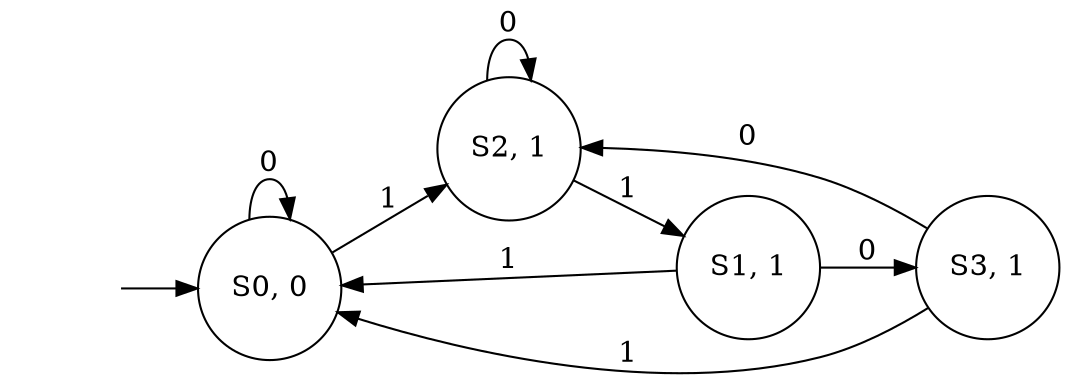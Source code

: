 digraph G {
	rankdir=LR;
	null [shape = plaintext label=""]
	S0 [shape=circle] [label = "S0, 0"];
	S1 [shape=circle] [label = "S1, 1"];
	S2 [shape=circle] [label = "S2, 1"];
	S3 [shape=circle] [label = "S3, 1"];
	null -> S0
	S0 -> S0 [label = "0"];
	S0 -> S2 [label = "1"];
	S1 -> S3 [label = "0"];
	S1 -> S0 [label = "1"];
	S2 -> S2 [label = "0"];
	S2 -> S1 [label = "1"];
	S3 -> S2 [label = "0"];
	S3 -> S0 [label = "1"];
}
